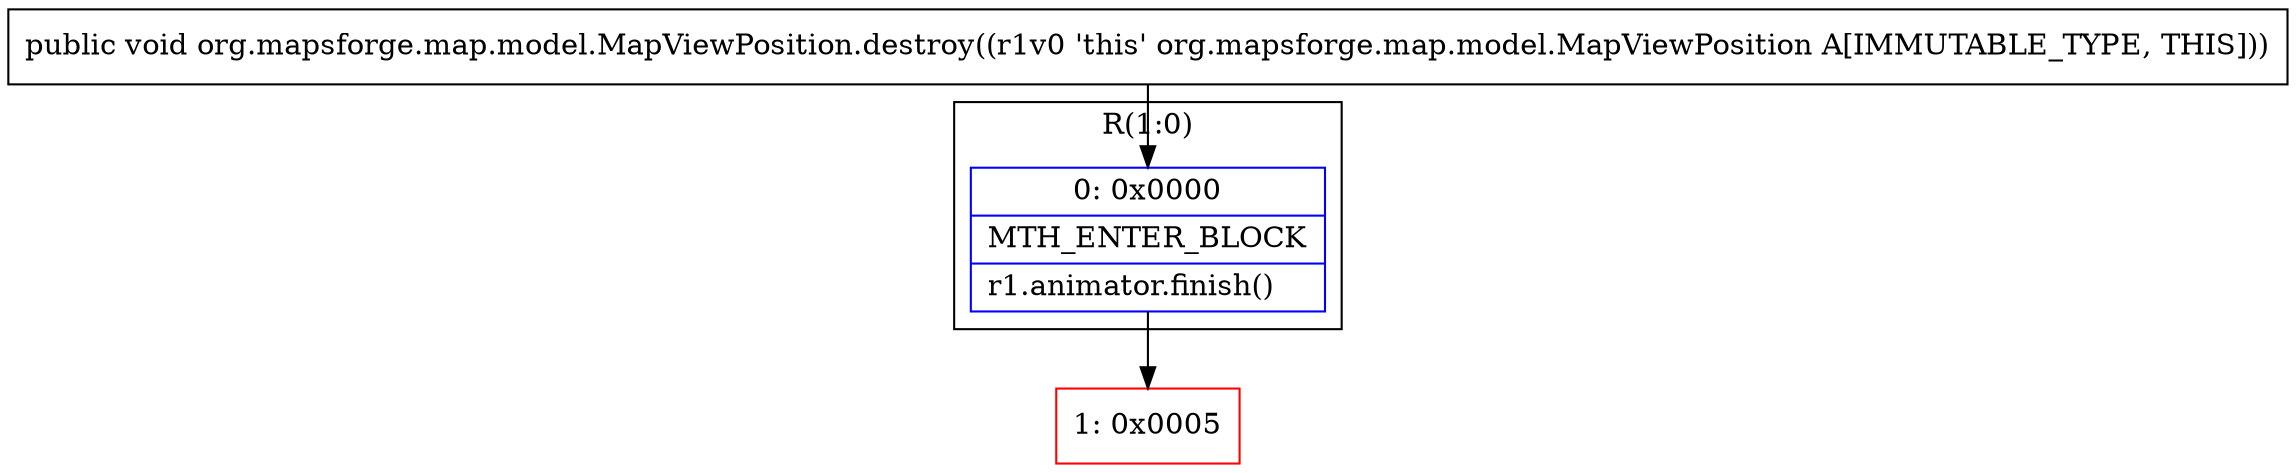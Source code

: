 digraph "CFG fororg.mapsforge.map.model.MapViewPosition.destroy()V" {
subgraph cluster_Region_905811840 {
label = "R(1:0)";
node [shape=record,color=blue];
Node_0 [shape=record,label="{0\:\ 0x0000|MTH_ENTER_BLOCK\l|r1.animator.finish()\l}"];
}
Node_1 [shape=record,color=red,label="{1\:\ 0x0005}"];
MethodNode[shape=record,label="{public void org.mapsforge.map.model.MapViewPosition.destroy((r1v0 'this' org.mapsforge.map.model.MapViewPosition A[IMMUTABLE_TYPE, THIS])) }"];
MethodNode -> Node_0;
Node_0 -> Node_1;
}

